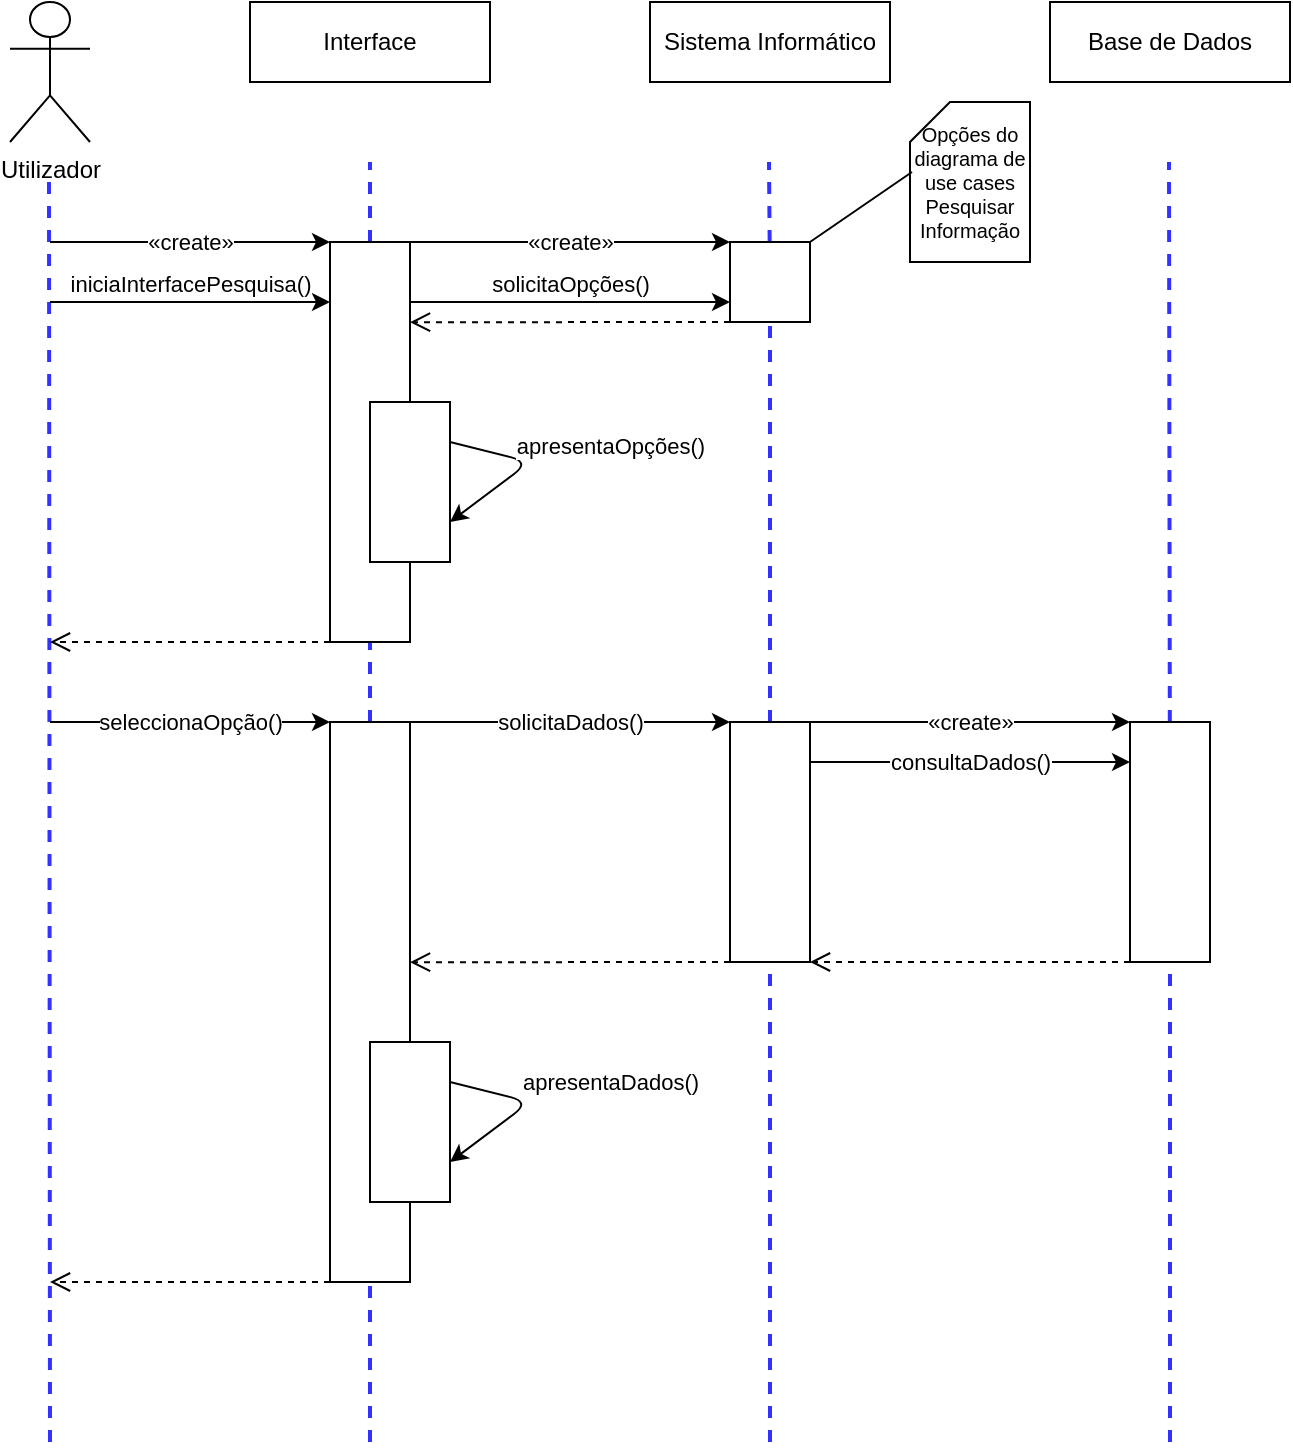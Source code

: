 <mxfile version="14.1.8" type="device"><diagram id="oBqMUZdXp7EAC5SQ2_Kd" name="Page-1"><mxGraphModel dx="1084" dy="810" grid="1" gridSize="10" guides="1" tooltips="1" connect="1" arrows="1" fold="1" page="1" pageScale="1" pageWidth="827" pageHeight="1169" math="0" shadow="0"><root><mxCell id="0"/><mxCell id="1" parent="0"/><mxCell id="7W8X7wgBB29pZyd62T7E-1" value="Utilizador" style="shape=umlActor;verticalLabelPosition=bottom;verticalAlign=top;html=1;outlineConnect=0;" vertex="1" parent="1"><mxGeometry x="40" y="40" width="40" height="70" as="geometry"/></mxCell><mxCell id="7W8X7wgBB29pZyd62T7E-2" value="Interface" style="rounded=0;whiteSpace=wrap;html=1;" vertex="1" parent="1"><mxGeometry x="160" y="40" width="120" height="40" as="geometry"/></mxCell><mxCell id="7W8X7wgBB29pZyd62T7E-3" value="Sistema Informático" style="rounded=0;whiteSpace=wrap;html=1;" vertex="1" parent="1"><mxGeometry x="360" y="40" width="120" height="40" as="geometry"/></mxCell><mxCell id="7W8X7wgBB29pZyd62T7E-4" value="Base de Dados" style="rounded=0;whiteSpace=wrap;html=1;" vertex="1" parent="1"><mxGeometry x="560" y="40" width="120" height="40" as="geometry"/></mxCell><mxCell id="7W8X7wgBB29pZyd62T7E-5" value="" style="endArrow=none;dashed=1;html=1;strokeWidth=2;fillColor=#dae8fc;strokeColor=#3333FF;" edge="1" parent="1"><mxGeometry width="50" height="50" relative="1" as="geometry"><mxPoint x="60" y="760" as="sourcePoint"/><mxPoint x="59.5" y="130" as="targetPoint"/></mxGeometry></mxCell><mxCell id="7W8X7wgBB29pZyd62T7E-6" value="" style="endArrow=none;dashed=1;html=1;strokeWidth=2;fillColor=#dae8fc;strokeColor=#3333FF;" edge="1" parent="1" source="7W8X7wgBB29pZyd62T7E-15"><mxGeometry width="50" height="50" relative="1" as="geometry"><mxPoint x="220" y="802" as="sourcePoint"/><mxPoint x="220" y="120" as="targetPoint"/></mxGeometry></mxCell><mxCell id="7W8X7wgBB29pZyd62T7E-7" value="" style="endArrow=none;dashed=1;html=1;strokeWidth=2;fillColor=#dae8fc;strokeColor=#3333FF;" edge="1" parent="1" source="7W8X7wgBB29pZyd62T7E-13"><mxGeometry width="50" height="50" relative="1" as="geometry"><mxPoint x="419.5" y="802" as="sourcePoint"/><mxPoint x="419.5" y="120" as="targetPoint"/></mxGeometry></mxCell><mxCell id="7W8X7wgBB29pZyd62T7E-8" value="" style="endArrow=none;dashed=1;html=1;strokeWidth=2;fillColor=#dae8fc;strokeColor=#3333FF;" edge="1" parent="1" source="7W8X7wgBB29pZyd62T7E-19"><mxGeometry width="50" height="50" relative="1" as="geometry"><mxPoint x="619.5" y="802" as="sourcePoint"/><mxPoint x="619.5" y="120" as="targetPoint"/></mxGeometry></mxCell><mxCell id="7W8X7wgBB29pZyd62T7E-9" value="«create»" style="endArrow=classic;html=1;strokeWidth=1;entryX=0;entryY=0;entryDx=0;entryDy=0;" edge="1" parent="1"><mxGeometry width="50" height="50" relative="1" as="geometry"><mxPoint x="60" y="160" as="sourcePoint"/><mxPoint x="200" y="160" as="targetPoint"/></mxGeometry></mxCell><mxCell id="7W8X7wgBB29pZyd62T7E-10" value="«create»" style="endArrow=classic;html=1;strokeWidth=1;entryX=0;entryY=0;entryDx=0;entryDy=0;exitX=1;exitY=0;exitDx=0;exitDy=0;" edge="1" parent="1" source="7W8X7wgBB29pZyd62T7E-17" target="7W8X7wgBB29pZyd62T7E-19"><mxGeometry width="50" height="50" relative="1" as="geometry"><mxPoint x="440" y="399" as="sourcePoint"/><mxPoint x="580" y="399" as="targetPoint"/></mxGeometry></mxCell><mxCell id="7W8X7wgBB29pZyd62T7E-11" value="«create»" style="endArrow=classic;html=1;strokeWidth=1;entryX=0;entryY=0;entryDx=0;entryDy=0;" edge="1" parent="1" target="7W8X7wgBB29pZyd62T7E-13"><mxGeometry width="50" height="50" relative="1" as="geometry"><mxPoint x="240" y="160" as="sourcePoint"/><mxPoint x="380" y="160" as="targetPoint"/></mxGeometry></mxCell><mxCell id="7W8X7wgBB29pZyd62T7E-12" value="" style="rounded=0;whiteSpace=wrap;html=1;" vertex="1" parent="1"><mxGeometry x="200" y="160" width="40" height="200" as="geometry"/></mxCell><mxCell id="7W8X7wgBB29pZyd62T7E-13" value="" style="rounded=0;whiteSpace=wrap;html=1;" vertex="1" parent="1"><mxGeometry x="400" y="160" width="40" height="40" as="geometry"/></mxCell><mxCell id="7W8X7wgBB29pZyd62T7E-14" value="" style="endArrow=none;dashed=1;html=1;strokeWidth=2;fillColor=#dae8fc;strokeColor=#3333FF;" edge="1" parent="1" source="7W8X7wgBB29pZyd62T7E-17" target="7W8X7wgBB29pZyd62T7E-13"><mxGeometry width="50" height="50" relative="1" as="geometry"><mxPoint x="419.5" y="802" as="sourcePoint"/><mxPoint x="419.5" y="120" as="targetPoint"/></mxGeometry></mxCell><mxCell id="7W8X7wgBB29pZyd62T7E-15" value="" style="rounded=0;whiteSpace=wrap;html=1;" vertex="1" parent="1"><mxGeometry x="200" y="400" width="40" height="280" as="geometry"/></mxCell><mxCell id="7W8X7wgBB29pZyd62T7E-16" value="" style="endArrow=none;dashed=1;html=1;strokeWidth=2;fillColor=#dae8fc;strokeColor=#3333FF;" edge="1" parent="1" target="7W8X7wgBB29pZyd62T7E-15"><mxGeometry width="50" height="50" relative="1" as="geometry"><mxPoint x="220" y="760" as="sourcePoint"/><mxPoint x="220" y="120" as="targetPoint"/></mxGeometry></mxCell><mxCell id="7W8X7wgBB29pZyd62T7E-17" value="" style="rounded=0;whiteSpace=wrap;html=1;" vertex="1" parent="1"><mxGeometry x="400" y="400" width="40" height="120" as="geometry"/></mxCell><mxCell id="7W8X7wgBB29pZyd62T7E-18" value="" style="endArrow=none;dashed=1;html=1;strokeWidth=2;fillColor=#dae8fc;strokeColor=#3333FF;" edge="1" parent="1" target="7W8X7wgBB29pZyd62T7E-17"><mxGeometry width="50" height="50" relative="1" as="geometry"><mxPoint x="420" y="760" as="sourcePoint"/><mxPoint x="419.908" y="360" as="targetPoint"/></mxGeometry></mxCell><mxCell id="7W8X7wgBB29pZyd62T7E-19" value="" style="rounded=0;whiteSpace=wrap;html=1;" vertex="1" parent="1"><mxGeometry x="600" y="400" width="40" height="120" as="geometry"/></mxCell><mxCell id="7W8X7wgBB29pZyd62T7E-20" value="" style="endArrow=none;dashed=1;html=1;strokeWidth=2;fillColor=#dae8fc;strokeColor=#3333FF;" edge="1" parent="1" target="7W8X7wgBB29pZyd62T7E-19"><mxGeometry width="50" height="50" relative="1" as="geometry"><mxPoint x="620" y="760" as="sourcePoint"/><mxPoint x="619.5" y="120" as="targetPoint"/></mxGeometry></mxCell><mxCell id="7W8X7wgBB29pZyd62T7E-21" value="" style="endArrow=open;dashed=1;html=1;strokeColor=#000000;strokeWidth=1;endFill=0;endSize=8;startSize=8;exitX=0;exitY=1;exitDx=0;exitDy=0;" edge="1" parent="1"><mxGeometry width="50" height="50" relative="1" as="geometry"><mxPoint x="200" y="360" as="sourcePoint"/><mxPoint x="60" y="360" as="targetPoint"/></mxGeometry></mxCell><mxCell id="7W8X7wgBB29pZyd62T7E-22" value="" style="endArrow=open;dashed=1;html=1;strokeColor=#000000;strokeWidth=1;endFill=0;endSize=8;startSize=8;exitX=0;exitY=1;exitDx=0;exitDy=0;" edge="1" parent="1"><mxGeometry width="50" height="50" relative="1" as="geometry"><mxPoint x="200" y="680" as="sourcePoint"/><mxPoint x="60" y="680" as="targetPoint"/></mxGeometry></mxCell><mxCell id="7W8X7wgBB29pZyd62T7E-23" value="" style="endArrow=open;dashed=1;html=1;strokeColor=#000000;strokeWidth=1;endFill=0;endSize=8;startSize=8;exitX=0;exitY=1;exitDx=0;exitDy=0;" edge="1" parent="1" source="7W8X7wgBB29pZyd62T7E-19"><mxGeometry width="50" height="50" relative="1" as="geometry"><mxPoint x="580" y="520" as="sourcePoint"/><mxPoint x="440" y="520" as="targetPoint"/></mxGeometry></mxCell><mxCell id="7W8X7wgBB29pZyd62T7E-24" value="" style="endArrow=open;dashed=1;html=1;strokeColor=#000000;strokeWidth=1;endFill=0;endSize=8;startSize=8;exitX=0;exitY=1;exitDx=0;exitDy=0;entryX=1;entryY=0.429;entryDx=0;entryDy=0;entryPerimeter=0;" edge="1" parent="1" source="7W8X7wgBB29pZyd62T7E-17" target="7W8X7wgBB29pZyd62T7E-15"><mxGeometry width="50" height="50" relative="1" as="geometry"><mxPoint x="390" y="519" as="sourcePoint"/><mxPoint x="280" y="580" as="targetPoint"/></mxGeometry></mxCell><mxCell id="7W8X7wgBB29pZyd62T7E-25" value="" style="rounded=0;whiteSpace=wrap;html=1;" vertex="1" parent="1"><mxGeometry x="220" y="240" width="40" height="80" as="geometry"/></mxCell><mxCell id="7W8X7wgBB29pZyd62T7E-26" value="" style="rounded=0;whiteSpace=wrap;html=1;" vertex="1" parent="1"><mxGeometry x="220" y="560" width="40" height="80" as="geometry"/></mxCell><mxCell id="7W8X7wgBB29pZyd62T7E-27" value="iniciaInterfacePesquisa()" style="endArrow=classic;html=1;strokeWidth=1;entryX=0;entryY=0;entryDx=0;entryDy=0;verticalAlign=bottom;" edge="1" parent="1"><mxGeometry width="50" height="50" relative="1" as="geometry"><mxPoint x="60" y="190" as="sourcePoint"/><mxPoint x="200" y="190" as="targetPoint"/></mxGeometry></mxCell><mxCell id="7W8X7wgBB29pZyd62T7E-28" value="solicitaOpções()" style="endArrow=classic;html=1;strokeWidth=1;verticalAlign=bottom;" edge="1" parent="1"><mxGeometry width="50" height="50" relative="1" as="geometry"><mxPoint x="240" y="190" as="sourcePoint"/><mxPoint x="400" y="190" as="targetPoint"/></mxGeometry></mxCell><mxCell id="7W8X7wgBB29pZyd62T7E-29" value="" style="endArrow=open;dashed=1;html=1;strokeColor=#000000;strokeWidth=1;endFill=0;endSize=8;startSize=8;exitX=0;exitY=1;exitDx=0;exitDy=0;entryX=1;entryY=0.429;entryDx=0;entryDy=0;entryPerimeter=0;" edge="1" parent="1"><mxGeometry width="50" height="50" relative="1" as="geometry"><mxPoint x="400" y="200" as="sourcePoint"/><mxPoint x="240" y="200.12" as="targetPoint"/></mxGeometry></mxCell><mxCell id="7W8X7wgBB29pZyd62T7E-30" value="apresentaOpções()" style="endArrow=classic;html=1;strokeWidth=1;entryX=1;entryY=0.75;entryDx=0;entryDy=0;exitX=1;exitY=0.25;exitDx=0;exitDy=0;align=center;verticalAlign=top;" edge="1" parent="1" source="7W8X7wgBB29pZyd62T7E-25" target="7W8X7wgBB29pZyd62T7E-25"><mxGeometry x="0.014" y="-69" width="50" height="50" relative="1" as="geometry"><mxPoint x="260" y="243" as="sourcePoint"/><mxPoint x="260" y="320" as="targetPoint"/><Array as="points"><mxPoint x="300" y="270"/></Array><mxPoint x="86" y="31" as="offset"/></mxGeometry></mxCell><mxCell id="7W8X7wgBB29pZyd62T7E-31" value="apresentaDados()" style="endArrow=classic;html=1;strokeWidth=1;entryX=1;entryY=0.75;entryDx=0;entryDy=0;exitX=1;exitY=0.25;exitDx=0;exitDy=0;" edge="1" parent="1"><mxGeometry x="-0.096" y="41" width="50" height="50" relative="1" as="geometry"><mxPoint x="260" y="580" as="sourcePoint"/><mxPoint x="260" y="620" as="targetPoint"/><Array as="points"><mxPoint x="300" y="590"/></Array><mxPoint x="15" y="-43" as="offset"/></mxGeometry></mxCell><mxCell id="7W8X7wgBB29pZyd62T7E-32" value="seleccionaOpção()" style="endArrow=classic;html=1;strokeWidth=1;entryX=0;entryY=0;entryDx=0;entryDy=0;" edge="1" parent="1"><mxGeometry width="50" height="50" relative="1" as="geometry"><mxPoint x="60" y="400" as="sourcePoint"/><mxPoint x="200" y="400" as="targetPoint"/></mxGeometry></mxCell><mxCell id="7W8X7wgBB29pZyd62T7E-33" value="solicitaDados()" style="endArrow=classic;html=1;strokeWidth=1;" edge="1" parent="1"><mxGeometry width="50" height="50" relative="1" as="geometry"><mxPoint x="240" y="400" as="sourcePoint"/><mxPoint x="400" y="400" as="targetPoint"/></mxGeometry></mxCell><mxCell id="7W8X7wgBB29pZyd62T7E-34" value="consultaDados()" style="endArrow=classic;html=1;strokeWidth=1;" edge="1" parent="1"><mxGeometry width="50" height="50" relative="1" as="geometry"><mxPoint x="440" y="420" as="sourcePoint"/><mxPoint x="600" y="420" as="targetPoint"/></mxGeometry></mxCell><mxCell id="7W8X7wgBB29pZyd62T7E-35" value="Opções do diagrama de use cases Pesquisar Informação" style="shape=card;whiteSpace=wrap;html=1;size=20;fontSize=10;" vertex="1" parent="1"><mxGeometry x="490" y="90" width="60" height="80" as="geometry"/></mxCell><mxCell id="7W8X7wgBB29pZyd62T7E-37" value="" style="endArrow=none;html=1;fontSize=10;" edge="1" parent="1"><mxGeometry width="50" height="50" relative="1" as="geometry"><mxPoint x="440" y="160" as="sourcePoint"/><mxPoint x="491" y="125" as="targetPoint"/></mxGeometry></mxCell></root></mxGraphModel></diagram></mxfile>